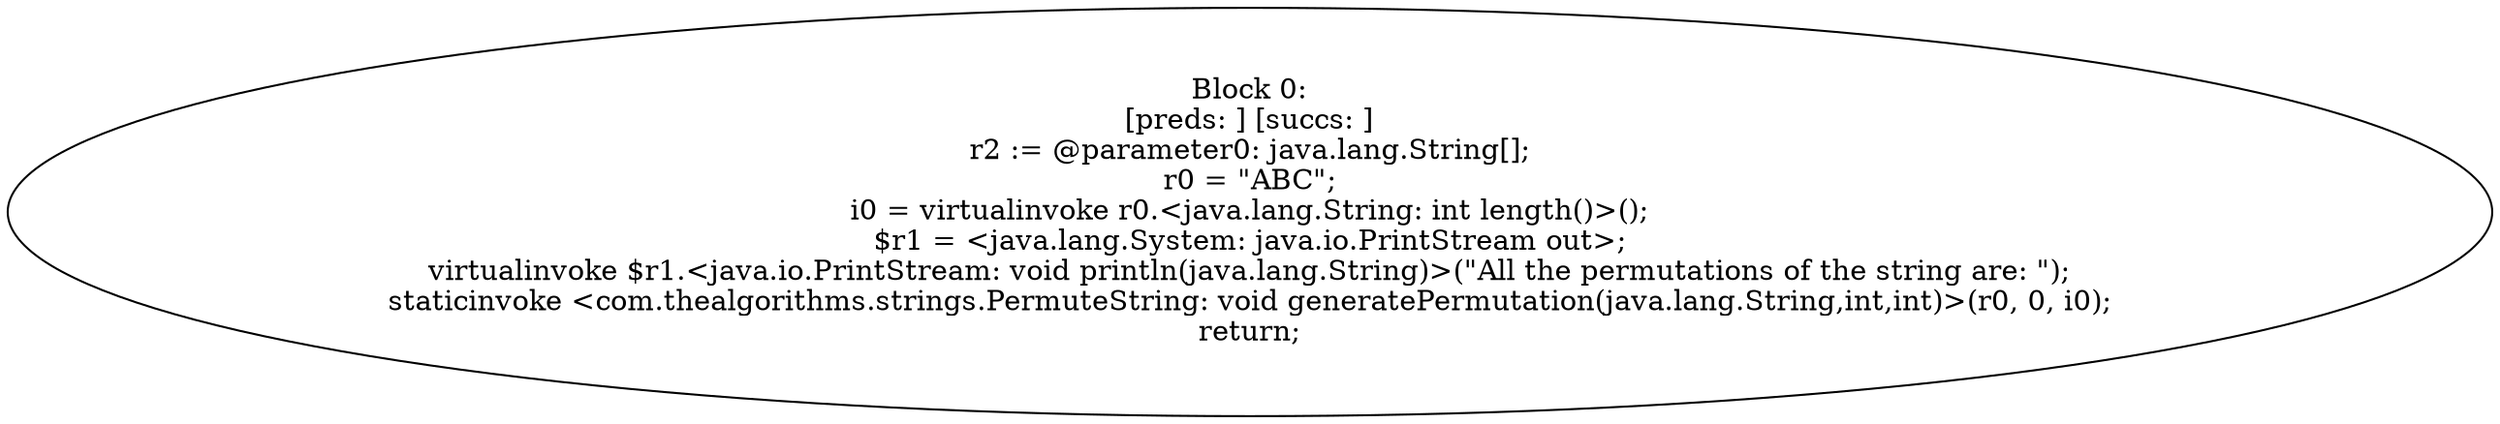 digraph "unitGraph" {
    "Block 0:
[preds: ] [succs: ]
r2 := @parameter0: java.lang.String[];
r0 = \"ABC\";
i0 = virtualinvoke r0.<java.lang.String: int length()>();
$r1 = <java.lang.System: java.io.PrintStream out>;
virtualinvoke $r1.<java.io.PrintStream: void println(java.lang.String)>(\"All the permutations of the string are: \");
staticinvoke <com.thealgorithms.strings.PermuteString: void generatePermutation(java.lang.String,int,int)>(r0, 0, i0);
return;
"
}
